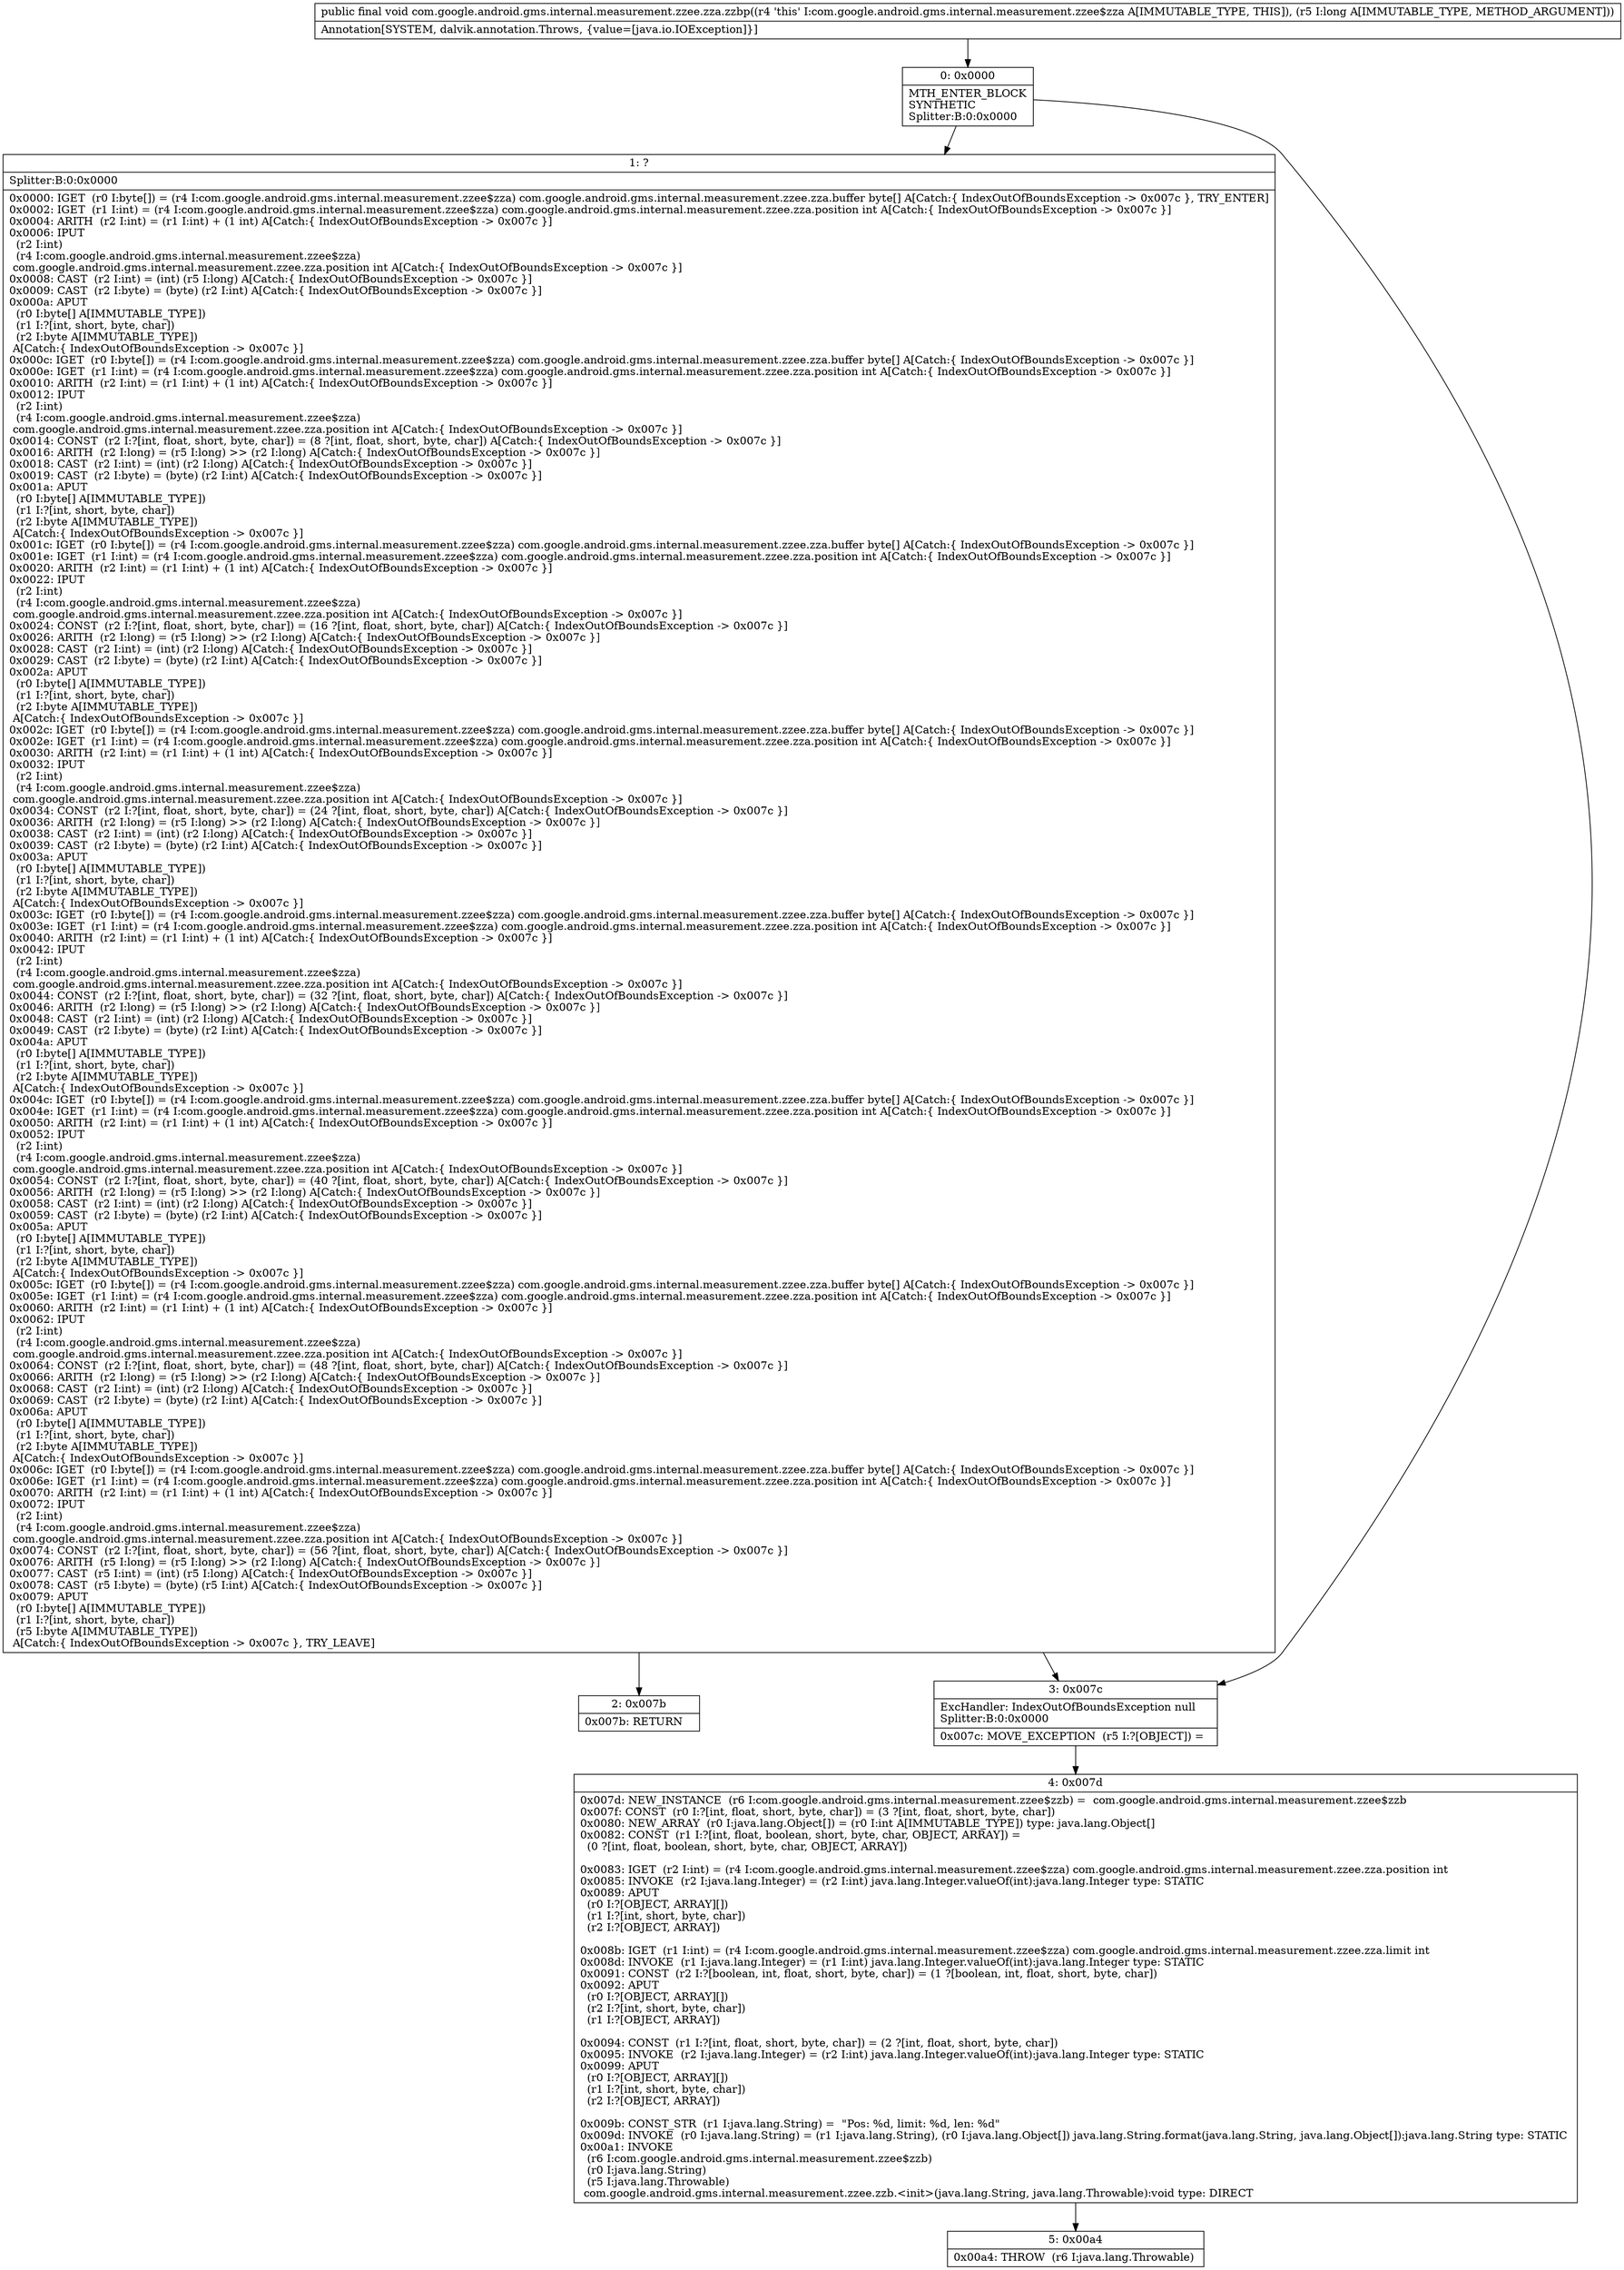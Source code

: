 digraph "CFG forcom.google.android.gms.internal.measurement.zzee.zza.zzbp(J)V" {
Node_0 [shape=record,label="{0\:\ 0x0000|MTH_ENTER_BLOCK\lSYNTHETIC\lSplitter:B:0:0x0000\l}"];
Node_1 [shape=record,label="{1\:\ ?|Splitter:B:0:0x0000\l|0x0000: IGET  (r0 I:byte[]) = (r4 I:com.google.android.gms.internal.measurement.zzee$zza) com.google.android.gms.internal.measurement.zzee.zza.buffer byte[] A[Catch:\{ IndexOutOfBoundsException \-\> 0x007c \}, TRY_ENTER]\l0x0002: IGET  (r1 I:int) = (r4 I:com.google.android.gms.internal.measurement.zzee$zza) com.google.android.gms.internal.measurement.zzee.zza.position int A[Catch:\{ IndexOutOfBoundsException \-\> 0x007c \}]\l0x0004: ARITH  (r2 I:int) = (r1 I:int) + (1 int) A[Catch:\{ IndexOutOfBoundsException \-\> 0x007c \}]\l0x0006: IPUT  \l  (r2 I:int)\l  (r4 I:com.google.android.gms.internal.measurement.zzee$zza)\l com.google.android.gms.internal.measurement.zzee.zza.position int A[Catch:\{ IndexOutOfBoundsException \-\> 0x007c \}]\l0x0008: CAST  (r2 I:int) = (int) (r5 I:long) A[Catch:\{ IndexOutOfBoundsException \-\> 0x007c \}]\l0x0009: CAST  (r2 I:byte) = (byte) (r2 I:int) A[Catch:\{ IndexOutOfBoundsException \-\> 0x007c \}]\l0x000a: APUT  \l  (r0 I:byte[] A[IMMUTABLE_TYPE])\l  (r1 I:?[int, short, byte, char])\l  (r2 I:byte A[IMMUTABLE_TYPE])\l A[Catch:\{ IndexOutOfBoundsException \-\> 0x007c \}]\l0x000c: IGET  (r0 I:byte[]) = (r4 I:com.google.android.gms.internal.measurement.zzee$zza) com.google.android.gms.internal.measurement.zzee.zza.buffer byte[] A[Catch:\{ IndexOutOfBoundsException \-\> 0x007c \}]\l0x000e: IGET  (r1 I:int) = (r4 I:com.google.android.gms.internal.measurement.zzee$zza) com.google.android.gms.internal.measurement.zzee.zza.position int A[Catch:\{ IndexOutOfBoundsException \-\> 0x007c \}]\l0x0010: ARITH  (r2 I:int) = (r1 I:int) + (1 int) A[Catch:\{ IndexOutOfBoundsException \-\> 0x007c \}]\l0x0012: IPUT  \l  (r2 I:int)\l  (r4 I:com.google.android.gms.internal.measurement.zzee$zza)\l com.google.android.gms.internal.measurement.zzee.zza.position int A[Catch:\{ IndexOutOfBoundsException \-\> 0x007c \}]\l0x0014: CONST  (r2 I:?[int, float, short, byte, char]) = (8 ?[int, float, short, byte, char]) A[Catch:\{ IndexOutOfBoundsException \-\> 0x007c \}]\l0x0016: ARITH  (r2 I:long) = (r5 I:long) \>\> (r2 I:long) A[Catch:\{ IndexOutOfBoundsException \-\> 0x007c \}]\l0x0018: CAST  (r2 I:int) = (int) (r2 I:long) A[Catch:\{ IndexOutOfBoundsException \-\> 0x007c \}]\l0x0019: CAST  (r2 I:byte) = (byte) (r2 I:int) A[Catch:\{ IndexOutOfBoundsException \-\> 0x007c \}]\l0x001a: APUT  \l  (r0 I:byte[] A[IMMUTABLE_TYPE])\l  (r1 I:?[int, short, byte, char])\l  (r2 I:byte A[IMMUTABLE_TYPE])\l A[Catch:\{ IndexOutOfBoundsException \-\> 0x007c \}]\l0x001c: IGET  (r0 I:byte[]) = (r4 I:com.google.android.gms.internal.measurement.zzee$zza) com.google.android.gms.internal.measurement.zzee.zza.buffer byte[] A[Catch:\{ IndexOutOfBoundsException \-\> 0x007c \}]\l0x001e: IGET  (r1 I:int) = (r4 I:com.google.android.gms.internal.measurement.zzee$zza) com.google.android.gms.internal.measurement.zzee.zza.position int A[Catch:\{ IndexOutOfBoundsException \-\> 0x007c \}]\l0x0020: ARITH  (r2 I:int) = (r1 I:int) + (1 int) A[Catch:\{ IndexOutOfBoundsException \-\> 0x007c \}]\l0x0022: IPUT  \l  (r2 I:int)\l  (r4 I:com.google.android.gms.internal.measurement.zzee$zza)\l com.google.android.gms.internal.measurement.zzee.zza.position int A[Catch:\{ IndexOutOfBoundsException \-\> 0x007c \}]\l0x0024: CONST  (r2 I:?[int, float, short, byte, char]) = (16 ?[int, float, short, byte, char]) A[Catch:\{ IndexOutOfBoundsException \-\> 0x007c \}]\l0x0026: ARITH  (r2 I:long) = (r5 I:long) \>\> (r2 I:long) A[Catch:\{ IndexOutOfBoundsException \-\> 0x007c \}]\l0x0028: CAST  (r2 I:int) = (int) (r2 I:long) A[Catch:\{ IndexOutOfBoundsException \-\> 0x007c \}]\l0x0029: CAST  (r2 I:byte) = (byte) (r2 I:int) A[Catch:\{ IndexOutOfBoundsException \-\> 0x007c \}]\l0x002a: APUT  \l  (r0 I:byte[] A[IMMUTABLE_TYPE])\l  (r1 I:?[int, short, byte, char])\l  (r2 I:byte A[IMMUTABLE_TYPE])\l A[Catch:\{ IndexOutOfBoundsException \-\> 0x007c \}]\l0x002c: IGET  (r0 I:byte[]) = (r4 I:com.google.android.gms.internal.measurement.zzee$zza) com.google.android.gms.internal.measurement.zzee.zza.buffer byte[] A[Catch:\{ IndexOutOfBoundsException \-\> 0x007c \}]\l0x002e: IGET  (r1 I:int) = (r4 I:com.google.android.gms.internal.measurement.zzee$zza) com.google.android.gms.internal.measurement.zzee.zza.position int A[Catch:\{ IndexOutOfBoundsException \-\> 0x007c \}]\l0x0030: ARITH  (r2 I:int) = (r1 I:int) + (1 int) A[Catch:\{ IndexOutOfBoundsException \-\> 0x007c \}]\l0x0032: IPUT  \l  (r2 I:int)\l  (r4 I:com.google.android.gms.internal.measurement.zzee$zza)\l com.google.android.gms.internal.measurement.zzee.zza.position int A[Catch:\{ IndexOutOfBoundsException \-\> 0x007c \}]\l0x0034: CONST  (r2 I:?[int, float, short, byte, char]) = (24 ?[int, float, short, byte, char]) A[Catch:\{ IndexOutOfBoundsException \-\> 0x007c \}]\l0x0036: ARITH  (r2 I:long) = (r5 I:long) \>\> (r2 I:long) A[Catch:\{ IndexOutOfBoundsException \-\> 0x007c \}]\l0x0038: CAST  (r2 I:int) = (int) (r2 I:long) A[Catch:\{ IndexOutOfBoundsException \-\> 0x007c \}]\l0x0039: CAST  (r2 I:byte) = (byte) (r2 I:int) A[Catch:\{ IndexOutOfBoundsException \-\> 0x007c \}]\l0x003a: APUT  \l  (r0 I:byte[] A[IMMUTABLE_TYPE])\l  (r1 I:?[int, short, byte, char])\l  (r2 I:byte A[IMMUTABLE_TYPE])\l A[Catch:\{ IndexOutOfBoundsException \-\> 0x007c \}]\l0x003c: IGET  (r0 I:byte[]) = (r4 I:com.google.android.gms.internal.measurement.zzee$zza) com.google.android.gms.internal.measurement.zzee.zza.buffer byte[] A[Catch:\{ IndexOutOfBoundsException \-\> 0x007c \}]\l0x003e: IGET  (r1 I:int) = (r4 I:com.google.android.gms.internal.measurement.zzee$zza) com.google.android.gms.internal.measurement.zzee.zza.position int A[Catch:\{ IndexOutOfBoundsException \-\> 0x007c \}]\l0x0040: ARITH  (r2 I:int) = (r1 I:int) + (1 int) A[Catch:\{ IndexOutOfBoundsException \-\> 0x007c \}]\l0x0042: IPUT  \l  (r2 I:int)\l  (r4 I:com.google.android.gms.internal.measurement.zzee$zza)\l com.google.android.gms.internal.measurement.zzee.zza.position int A[Catch:\{ IndexOutOfBoundsException \-\> 0x007c \}]\l0x0044: CONST  (r2 I:?[int, float, short, byte, char]) = (32 ?[int, float, short, byte, char]) A[Catch:\{ IndexOutOfBoundsException \-\> 0x007c \}]\l0x0046: ARITH  (r2 I:long) = (r5 I:long) \>\> (r2 I:long) A[Catch:\{ IndexOutOfBoundsException \-\> 0x007c \}]\l0x0048: CAST  (r2 I:int) = (int) (r2 I:long) A[Catch:\{ IndexOutOfBoundsException \-\> 0x007c \}]\l0x0049: CAST  (r2 I:byte) = (byte) (r2 I:int) A[Catch:\{ IndexOutOfBoundsException \-\> 0x007c \}]\l0x004a: APUT  \l  (r0 I:byte[] A[IMMUTABLE_TYPE])\l  (r1 I:?[int, short, byte, char])\l  (r2 I:byte A[IMMUTABLE_TYPE])\l A[Catch:\{ IndexOutOfBoundsException \-\> 0x007c \}]\l0x004c: IGET  (r0 I:byte[]) = (r4 I:com.google.android.gms.internal.measurement.zzee$zza) com.google.android.gms.internal.measurement.zzee.zza.buffer byte[] A[Catch:\{ IndexOutOfBoundsException \-\> 0x007c \}]\l0x004e: IGET  (r1 I:int) = (r4 I:com.google.android.gms.internal.measurement.zzee$zza) com.google.android.gms.internal.measurement.zzee.zza.position int A[Catch:\{ IndexOutOfBoundsException \-\> 0x007c \}]\l0x0050: ARITH  (r2 I:int) = (r1 I:int) + (1 int) A[Catch:\{ IndexOutOfBoundsException \-\> 0x007c \}]\l0x0052: IPUT  \l  (r2 I:int)\l  (r4 I:com.google.android.gms.internal.measurement.zzee$zza)\l com.google.android.gms.internal.measurement.zzee.zza.position int A[Catch:\{ IndexOutOfBoundsException \-\> 0x007c \}]\l0x0054: CONST  (r2 I:?[int, float, short, byte, char]) = (40 ?[int, float, short, byte, char]) A[Catch:\{ IndexOutOfBoundsException \-\> 0x007c \}]\l0x0056: ARITH  (r2 I:long) = (r5 I:long) \>\> (r2 I:long) A[Catch:\{ IndexOutOfBoundsException \-\> 0x007c \}]\l0x0058: CAST  (r2 I:int) = (int) (r2 I:long) A[Catch:\{ IndexOutOfBoundsException \-\> 0x007c \}]\l0x0059: CAST  (r2 I:byte) = (byte) (r2 I:int) A[Catch:\{ IndexOutOfBoundsException \-\> 0x007c \}]\l0x005a: APUT  \l  (r0 I:byte[] A[IMMUTABLE_TYPE])\l  (r1 I:?[int, short, byte, char])\l  (r2 I:byte A[IMMUTABLE_TYPE])\l A[Catch:\{ IndexOutOfBoundsException \-\> 0x007c \}]\l0x005c: IGET  (r0 I:byte[]) = (r4 I:com.google.android.gms.internal.measurement.zzee$zza) com.google.android.gms.internal.measurement.zzee.zza.buffer byte[] A[Catch:\{ IndexOutOfBoundsException \-\> 0x007c \}]\l0x005e: IGET  (r1 I:int) = (r4 I:com.google.android.gms.internal.measurement.zzee$zza) com.google.android.gms.internal.measurement.zzee.zza.position int A[Catch:\{ IndexOutOfBoundsException \-\> 0x007c \}]\l0x0060: ARITH  (r2 I:int) = (r1 I:int) + (1 int) A[Catch:\{ IndexOutOfBoundsException \-\> 0x007c \}]\l0x0062: IPUT  \l  (r2 I:int)\l  (r4 I:com.google.android.gms.internal.measurement.zzee$zza)\l com.google.android.gms.internal.measurement.zzee.zza.position int A[Catch:\{ IndexOutOfBoundsException \-\> 0x007c \}]\l0x0064: CONST  (r2 I:?[int, float, short, byte, char]) = (48 ?[int, float, short, byte, char]) A[Catch:\{ IndexOutOfBoundsException \-\> 0x007c \}]\l0x0066: ARITH  (r2 I:long) = (r5 I:long) \>\> (r2 I:long) A[Catch:\{ IndexOutOfBoundsException \-\> 0x007c \}]\l0x0068: CAST  (r2 I:int) = (int) (r2 I:long) A[Catch:\{ IndexOutOfBoundsException \-\> 0x007c \}]\l0x0069: CAST  (r2 I:byte) = (byte) (r2 I:int) A[Catch:\{ IndexOutOfBoundsException \-\> 0x007c \}]\l0x006a: APUT  \l  (r0 I:byte[] A[IMMUTABLE_TYPE])\l  (r1 I:?[int, short, byte, char])\l  (r2 I:byte A[IMMUTABLE_TYPE])\l A[Catch:\{ IndexOutOfBoundsException \-\> 0x007c \}]\l0x006c: IGET  (r0 I:byte[]) = (r4 I:com.google.android.gms.internal.measurement.zzee$zza) com.google.android.gms.internal.measurement.zzee.zza.buffer byte[] A[Catch:\{ IndexOutOfBoundsException \-\> 0x007c \}]\l0x006e: IGET  (r1 I:int) = (r4 I:com.google.android.gms.internal.measurement.zzee$zza) com.google.android.gms.internal.measurement.zzee.zza.position int A[Catch:\{ IndexOutOfBoundsException \-\> 0x007c \}]\l0x0070: ARITH  (r2 I:int) = (r1 I:int) + (1 int) A[Catch:\{ IndexOutOfBoundsException \-\> 0x007c \}]\l0x0072: IPUT  \l  (r2 I:int)\l  (r4 I:com.google.android.gms.internal.measurement.zzee$zza)\l com.google.android.gms.internal.measurement.zzee.zza.position int A[Catch:\{ IndexOutOfBoundsException \-\> 0x007c \}]\l0x0074: CONST  (r2 I:?[int, float, short, byte, char]) = (56 ?[int, float, short, byte, char]) A[Catch:\{ IndexOutOfBoundsException \-\> 0x007c \}]\l0x0076: ARITH  (r5 I:long) = (r5 I:long) \>\> (r2 I:long) A[Catch:\{ IndexOutOfBoundsException \-\> 0x007c \}]\l0x0077: CAST  (r5 I:int) = (int) (r5 I:long) A[Catch:\{ IndexOutOfBoundsException \-\> 0x007c \}]\l0x0078: CAST  (r5 I:byte) = (byte) (r5 I:int) A[Catch:\{ IndexOutOfBoundsException \-\> 0x007c \}]\l0x0079: APUT  \l  (r0 I:byte[] A[IMMUTABLE_TYPE])\l  (r1 I:?[int, short, byte, char])\l  (r5 I:byte A[IMMUTABLE_TYPE])\l A[Catch:\{ IndexOutOfBoundsException \-\> 0x007c \}, TRY_LEAVE]\l}"];
Node_2 [shape=record,label="{2\:\ 0x007b|0x007b: RETURN   \l}"];
Node_3 [shape=record,label="{3\:\ 0x007c|ExcHandler: IndexOutOfBoundsException null\lSplitter:B:0:0x0000\l|0x007c: MOVE_EXCEPTION  (r5 I:?[OBJECT]) =  \l}"];
Node_4 [shape=record,label="{4\:\ 0x007d|0x007d: NEW_INSTANCE  (r6 I:com.google.android.gms.internal.measurement.zzee$zzb) =  com.google.android.gms.internal.measurement.zzee$zzb \l0x007f: CONST  (r0 I:?[int, float, short, byte, char]) = (3 ?[int, float, short, byte, char]) \l0x0080: NEW_ARRAY  (r0 I:java.lang.Object[]) = (r0 I:int A[IMMUTABLE_TYPE]) type: java.lang.Object[] \l0x0082: CONST  (r1 I:?[int, float, boolean, short, byte, char, OBJECT, ARRAY]) = \l  (0 ?[int, float, boolean, short, byte, char, OBJECT, ARRAY])\l \l0x0083: IGET  (r2 I:int) = (r4 I:com.google.android.gms.internal.measurement.zzee$zza) com.google.android.gms.internal.measurement.zzee.zza.position int \l0x0085: INVOKE  (r2 I:java.lang.Integer) = (r2 I:int) java.lang.Integer.valueOf(int):java.lang.Integer type: STATIC \l0x0089: APUT  \l  (r0 I:?[OBJECT, ARRAY][])\l  (r1 I:?[int, short, byte, char])\l  (r2 I:?[OBJECT, ARRAY])\l \l0x008b: IGET  (r1 I:int) = (r4 I:com.google.android.gms.internal.measurement.zzee$zza) com.google.android.gms.internal.measurement.zzee.zza.limit int \l0x008d: INVOKE  (r1 I:java.lang.Integer) = (r1 I:int) java.lang.Integer.valueOf(int):java.lang.Integer type: STATIC \l0x0091: CONST  (r2 I:?[boolean, int, float, short, byte, char]) = (1 ?[boolean, int, float, short, byte, char]) \l0x0092: APUT  \l  (r0 I:?[OBJECT, ARRAY][])\l  (r2 I:?[int, short, byte, char])\l  (r1 I:?[OBJECT, ARRAY])\l \l0x0094: CONST  (r1 I:?[int, float, short, byte, char]) = (2 ?[int, float, short, byte, char]) \l0x0095: INVOKE  (r2 I:java.lang.Integer) = (r2 I:int) java.lang.Integer.valueOf(int):java.lang.Integer type: STATIC \l0x0099: APUT  \l  (r0 I:?[OBJECT, ARRAY][])\l  (r1 I:?[int, short, byte, char])\l  (r2 I:?[OBJECT, ARRAY])\l \l0x009b: CONST_STR  (r1 I:java.lang.String) =  \"Pos: %d, limit: %d, len: %d\" \l0x009d: INVOKE  (r0 I:java.lang.String) = (r1 I:java.lang.String), (r0 I:java.lang.Object[]) java.lang.String.format(java.lang.String, java.lang.Object[]):java.lang.String type: STATIC \l0x00a1: INVOKE  \l  (r6 I:com.google.android.gms.internal.measurement.zzee$zzb)\l  (r0 I:java.lang.String)\l  (r5 I:java.lang.Throwable)\l com.google.android.gms.internal.measurement.zzee.zzb.\<init\>(java.lang.String, java.lang.Throwable):void type: DIRECT \l}"];
Node_5 [shape=record,label="{5\:\ 0x00a4|0x00a4: THROW  (r6 I:java.lang.Throwable) \l}"];
MethodNode[shape=record,label="{public final void com.google.android.gms.internal.measurement.zzee.zza.zzbp((r4 'this' I:com.google.android.gms.internal.measurement.zzee$zza A[IMMUTABLE_TYPE, THIS]), (r5 I:long A[IMMUTABLE_TYPE, METHOD_ARGUMENT]))  | Annotation[SYSTEM, dalvik.annotation.Throws, \{value=[java.io.IOException]\}]\l}"];
MethodNode -> Node_0;
Node_0 -> Node_1;
Node_0 -> Node_3;
Node_1 -> Node_2;
Node_1 -> Node_3;
Node_3 -> Node_4;
Node_4 -> Node_5;
}

